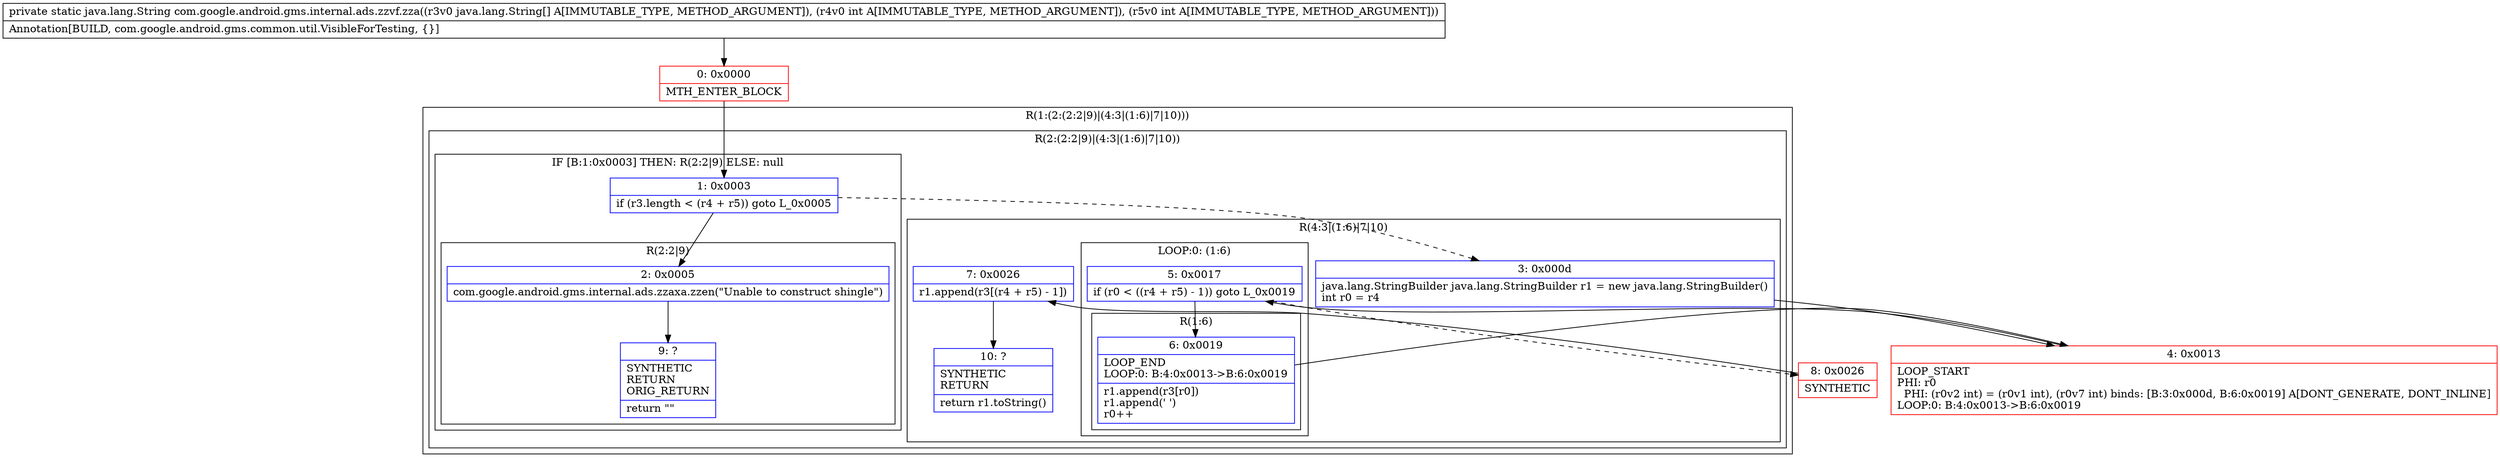 digraph "CFG forcom.google.android.gms.internal.ads.zzvf.zza([Ljava\/lang\/String;II)Ljava\/lang\/String;" {
subgraph cluster_Region_140578749 {
label = "R(1:(2:(2:2|9)|(4:3|(1:6)|7|10)))";
node [shape=record,color=blue];
subgraph cluster_Region_1915267972 {
label = "R(2:(2:2|9)|(4:3|(1:6)|7|10))";
node [shape=record,color=blue];
subgraph cluster_IfRegion_950680915 {
label = "IF [B:1:0x0003] THEN: R(2:2|9) ELSE: null";
node [shape=record,color=blue];
Node_1 [shape=record,label="{1\:\ 0x0003|if (r3.length \< (r4 + r5)) goto L_0x0005\l}"];
subgraph cluster_Region_1269069081 {
label = "R(2:2|9)";
node [shape=record,color=blue];
Node_2 [shape=record,label="{2\:\ 0x0005|com.google.android.gms.internal.ads.zzaxa.zzen(\"Unable to construct shingle\")\l}"];
Node_9 [shape=record,label="{9\:\ ?|SYNTHETIC\lRETURN\lORIG_RETURN\l|return \"\"\l}"];
}
}
subgraph cluster_Region_1786653278 {
label = "R(4:3|(1:6)|7|10)";
node [shape=record,color=blue];
Node_3 [shape=record,label="{3\:\ 0x000d|java.lang.StringBuilder java.lang.StringBuilder r1 = new java.lang.StringBuilder()\lint r0 = r4\l}"];
subgraph cluster_LoopRegion_51009747 {
label = "LOOP:0: (1:6)";
node [shape=record,color=blue];
Node_5 [shape=record,label="{5\:\ 0x0017|if (r0 \< ((r4 + r5) \- 1)) goto L_0x0019\l}"];
subgraph cluster_Region_195704360 {
label = "R(1:6)";
node [shape=record,color=blue];
Node_6 [shape=record,label="{6\:\ 0x0019|LOOP_END\lLOOP:0: B:4:0x0013\-\>B:6:0x0019\l|r1.append(r3[r0])\lr1.append(' ')\lr0++\l}"];
}
}
Node_7 [shape=record,label="{7\:\ 0x0026|r1.append(r3[(r4 + r5) \- 1])\l}"];
Node_10 [shape=record,label="{10\:\ ?|SYNTHETIC\lRETURN\l|return r1.toString()\l}"];
}
}
}
Node_0 [shape=record,color=red,label="{0\:\ 0x0000|MTH_ENTER_BLOCK\l}"];
Node_4 [shape=record,color=red,label="{4\:\ 0x0013|LOOP_START\lPHI: r0 \l  PHI: (r0v2 int) = (r0v1 int), (r0v7 int) binds: [B:3:0x000d, B:6:0x0019] A[DONT_GENERATE, DONT_INLINE]\lLOOP:0: B:4:0x0013\-\>B:6:0x0019\l}"];
Node_8 [shape=record,color=red,label="{8\:\ 0x0026|SYNTHETIC\l}"];
MethodNode[shape=record,label="{private static java.lang.String com.google.android.gms.internal.ads.zzvf.zza((r3v0 java.lang.String[] A[IMMUTABLE_TYPE, METHOD_ARGUMENT]), (r4v0 int A[IMMUTABLE_TYPE, METHOD_ARGUMENT]), (r5v0 int A[IMMUTABLE_TYPE, METHOD_ARGUMENT]))  | Annotation[BUILD, com.google.android.gms.common.util.VisibleForTesting, \{\}]\l}"];
MethodNode -> Node_0;
Node_1 -> Node_2;
Node_1 -> Node_3[style=dashed];
Node_2 -> Node_9;
Node_3 -> Node_4;
Node_5 -> Node_6;
Node_5 -> Node_8[style=dashed];
Node_6 -> Node_4;
Node_7 -> Node_10;
Node_0 -> Node_1;
Node_4 -> Node_5;
Node_8 -> Node_7;
}

